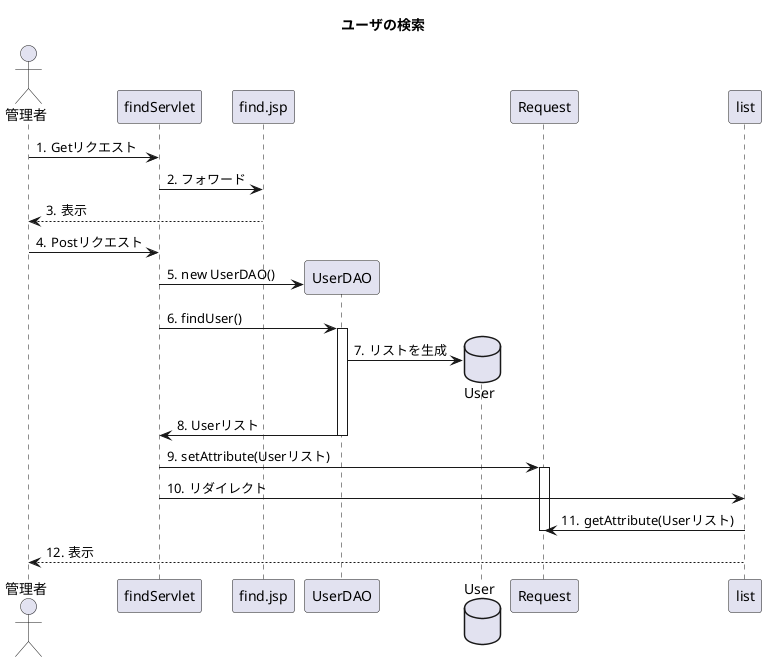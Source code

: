 @startuml
title ユーザの検索

autonumber "#."

actor 管理者
participant findServlet
participant find.jsp

participant UserDAO
database User


管理者 -> findServlet:Getリクエスト
findServlet -> find.jsp:フォワード
find.jsp --> 管理者:表示
管理者 -> findServlet:Postリクエスト
findServlet -> UserDAO**:new UserDAO()
findServlet -> UserDAO++:findUser()
UserDAO -> User**:リストを生成
UserDAO -> findServlet--:Userリスト
findServlet -> Request++:setAttribute(Userリスト)
findServlet -> list:リダイレクト
list -> Request:getAttribute(Userリスト)
Request--
list --> 管理者:表示


@enduml